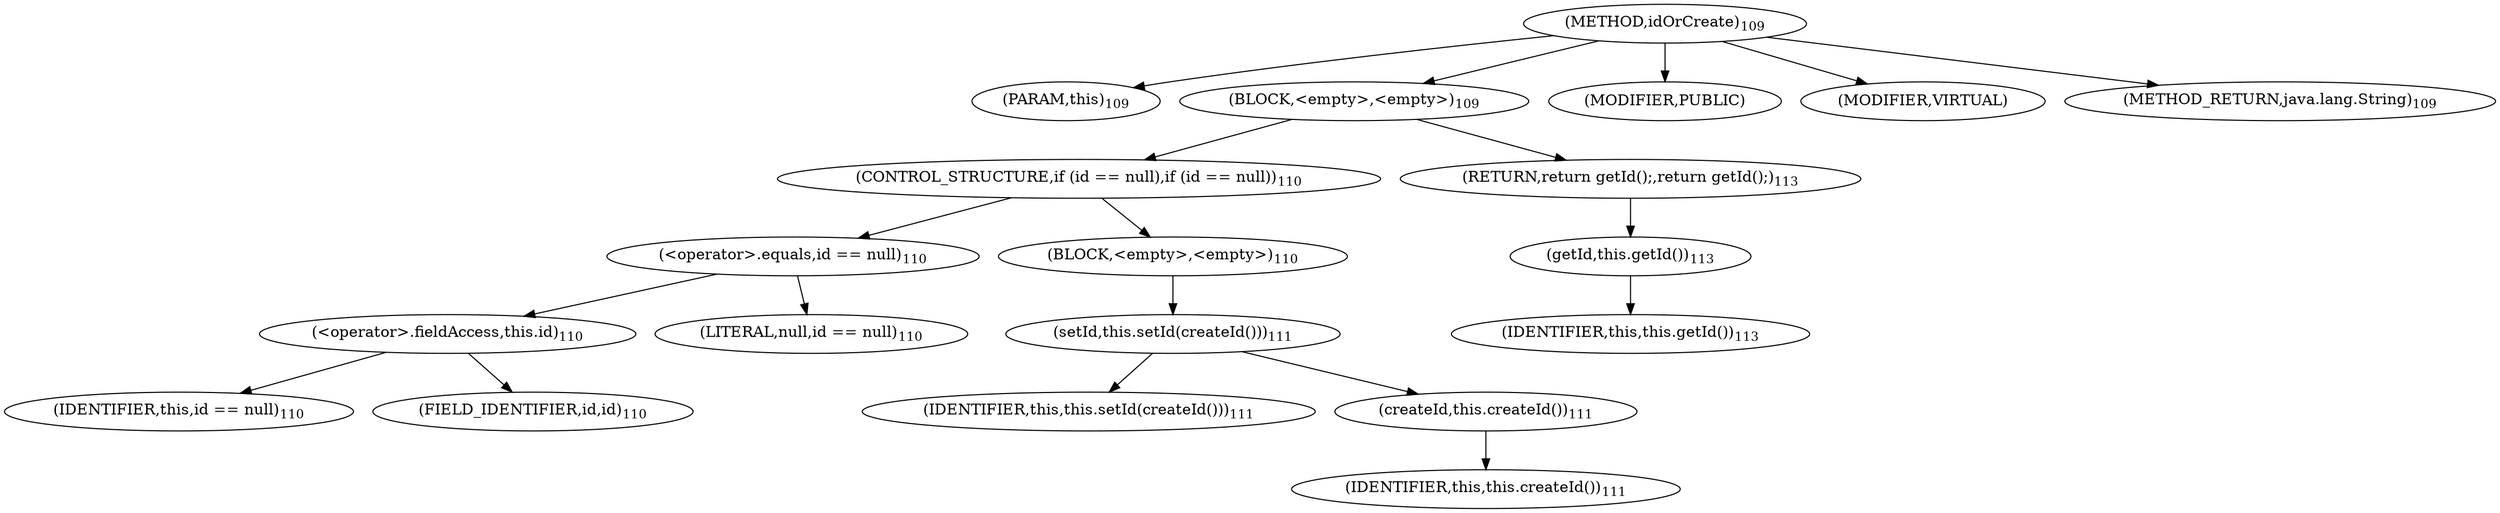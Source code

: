 digraph "idOrCreate" {  
"176" [label = <(METHOD,idOrCreate)<SUB>109</SUB>> ]
"18" [label = <(PARAM,this)<SUB>109</SUB>> ]
"177" [label = <(BLOCK,&lt;empty&gt;,&lt;empty&gt;)<SUB>109</SUB>> ]
"178" [label = <(CONTROL_STRUCTURE,if (id == null),if (id == null))<SUB>110</SUB>> ]
"179" [label = <(&lt;operator&gt;.equals,id == null)<SUB>110</SUB>> ]
"180" [label = <(&lt;operator&gt;.fieldAccess,this.id)<SUB>110</SUB>> ]
"181" [label = <(IDENTIFIER,this,id == null)<SUB>110</SUB>> ]
"182" [label = <(FIELD_IDENTIFIER,id,id)<SUB>110</SUB>> ]
"183" [label = <(LITERAL,null,id == null)<SUB>110</SUB>> ]
"184" [label = <(BLOCK,&lt;empty&gt;,&lt;empty&gt;)<SUB>110</SUB>> ]
"185" [label = <(setId,this.setId(createId()))<SUB>111</SUB>> ]
"19" [label = <(IDENTIFIER,this,this.setId(createId()))<SUB>111</SUB>> ]
"186" [label = <(createId,this.createId())<SUB>111</SUB>> ]
"17" [label = <(IDENTIFIER,this,this.createId())<SUB>111</SUB>> ]
"187" [label = <(RETURN,return getId();,return getId();)<SUB>113</SUB>> ]
"188" [label = <(getId,this.getId())<SUB>113</SUB>> ]
"20" [label = <(IDENTIFIER,this,this.getId())<SUB>113</SUB>> ]
"189" [label = <(MODIFIER,PUBLIC)> ]
"190" [label = <(MODIFIER,VIRTUAL)> ]
"191" [label = <(METHOD_RETURN,java.lang.String)<SUB>109</SUB>> ]
  "176" -> "18" 
  "176" -> "177" 
  "176" -> "189" 
  "176" -> "190" 
  "176" -> "191" 
  "177" -> "178" 
  "177" -> "187" 
  "178" -> "179" 
  "178" -> "184" 
  "179" -> "180" 
  "179" -> "183" 
  "180" -> "181" 
  "180" -> "182" 
  "184" -> "185" 
  "185" -> "19" 
  "185" -> "186" 
  "186" -> "17" 
  "187" -> "188" 
  "188" -> "20" 
}
